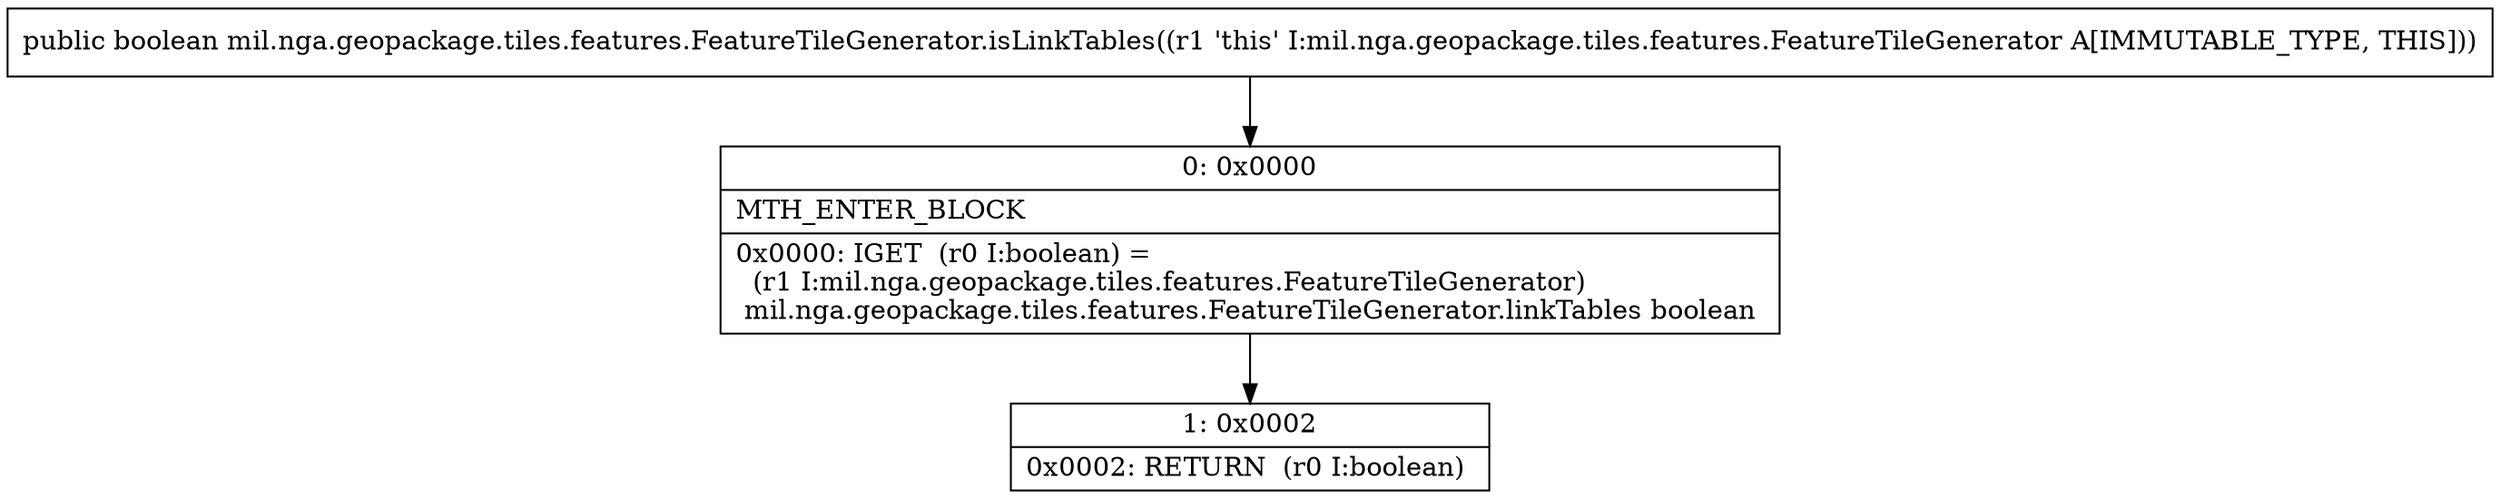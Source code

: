 digraph "CFG formil.nga.geopackage.tiles.features.FeatureTileGenerator.isLinkTables()Z" {
Node_0 [shape=record,label="{0\:\ 0x0000|MTH_ENTER_BLOCK\l|0x0000: IGET  (r0 I:boolean) = \l  (r1 I:mil.nga.geopackage.tiles.features.FeatureTileGenerator)\l mil.nga.geopackage.tiles.features.FeatureTileGenerator.linkTables boolean \l}"];
Node_1 [shape=record,label="{1\:\ 0x0002|0x0002: RETURN  (r0 I:boolean) \l}"];
MethodNode[shape=record,label="{public boolean mil.nga.geopackage.tiles.features.FeatureTileGenerator.isLinkTables((r1 'this' I:mil.nga.geopackage.tiles.features.FeatureTileGenerator A[IMMUTABLE_TYPE, THIS])) }"];
MethodNode -> Node_0;
Node_0 -> Node_1;
}

